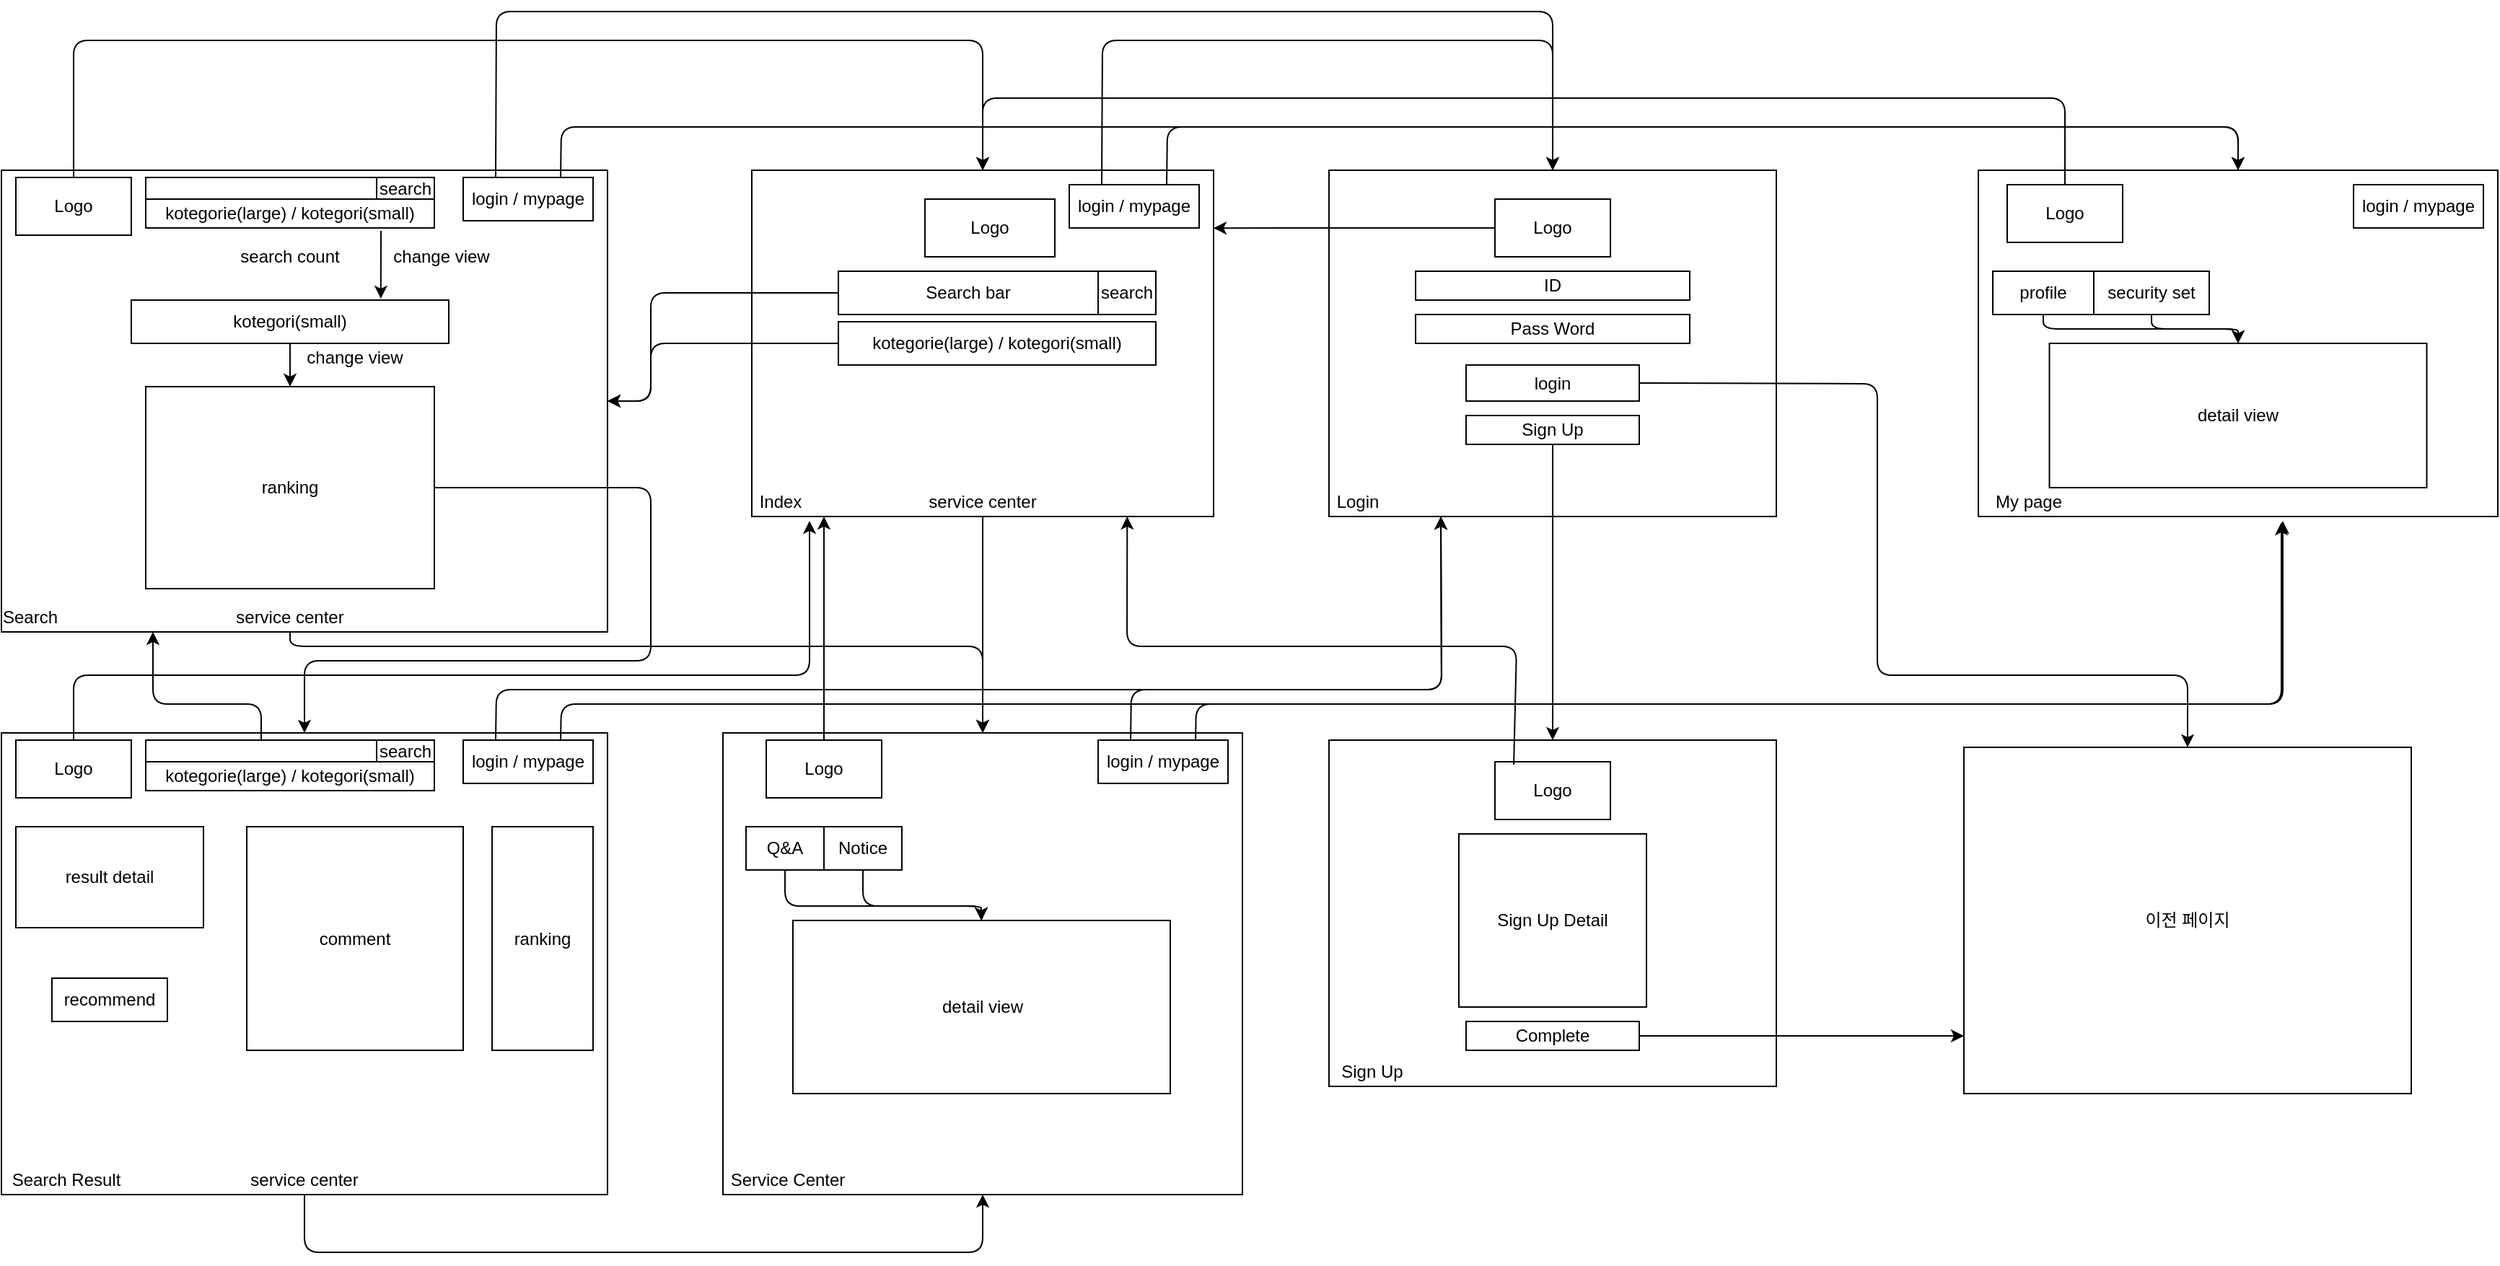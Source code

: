 <mxfile version="14.7.6" type="device"><diagram id="8TpxMtxNK7q4t6zKIySU" name="Page-1"><mxGraphModel dx="3197" dy="1323" grid="1" gridSize="10" guides="1" tooltips="1" connect="1" arrows="1" fold="1" page="1" pageScale="1" pageWidth="827" pageHeight="1169" math="0" shadow="0"><root><mxCell id="0"/><mxCell id="1" parent="0"/><mxCell id="Fu75VTkekyJbY4S9ZQV9-1" value="" style="rounded=0;whiteSpace=wrap;html=1;" vertex="1" parent="1"><mxGeometry x="240" y="130" width="320" height="240" as="geometry"/></mxCell><mxCell id="Fu75VTkekyJbY4S9ZQV9-2" value="Search bar" style="rounded=0;whiteSpace=wrap;html=1;" vertex="1" parent="1"><mxGeometry x="300" y="200" width="180" height="30" as="geometry"/></mxCell><mxCell id="Fu75VTkekyJbY4S9ZQV9-3" value="login / mypage" style="rounded=0;whiteSpace=wrap;html=1;" vertex="1" parent="1"><mxGeometry x="460" y="140" width="90" height="30" as="geometry"/></mxCell><mxCell id="Fu75VTkekyJbY4S9ZQV9-4" value="search" style="rounded=0;whiteSpace=wrap;html=1;" vertex="1" parent="1"><mxGeometry x="480" y="200" width="40" height="30" as="geometry"/></mxCell><mxCell id="Fu75VTkekyJbY4S9ZQV9-5" value="Index" style="text;html=1;strokeColor=none;fillColor=none;align=center;verticalAlign=middle;whiteSpace=wrap;rounded=0;" vertex="1" parent="1"><mxGeometry x="240" y="350" width="40" height="20" as="geometry"/></mxCell><mxCell id="Fu75VTkekyJbY4S9ZQV9-6" value="kotegorie(large) / kotegori(small)" style="rounded=0;whiteSpace=wrap;html=1;" vertex="1" parent="1"><mxGeometry x="300" y="235" width="220" height="30" as="geometry"/></mxCell><mxCell id="Fu75VTkekyJbY4S9ZQV9-9" value="" style="rounded=0;whiteSpace=wrap;html=1;" vertex="1" parent="1"><mxGeometry x="640" y="130" width="310" height="240" as="geometry"/></mxCell><mxCell id="Fu75VTkekyJbY4S9ZQV9-10" value="Login" style="text;html=1;strokeColor=none;fillColor=none;align=center;verticalAlign=middle;whiteSpace=wrap;rounded=0;" vertex="1" parent="1"><mxGeometry x="640" y="350" width="40" height="20" as="geometry"/></mxCell><mxCell id="Fu75VTkekyJbY4S9ZQV9-12" value="" style="rounded=0;whiteSpace=wrap;html=1;" vertex="1" parent="1"><mxGeometry x="-280" y="130" width="420" height="320" as="geometry"/></mxCell><mxCell id="Fu75VTkekyJbY4S9ZQV9-13" value="Search" style="text;html=1;strokeColor=none;fillColor=none;align=center;verticalAlign=middle;whiteSpace=wrap;rounded=0;" vertex="1" parent="1"><mxGeometry x="-280" y="430" width="40" height="20" as="geometry"/></mxCell><mxCell id="Fu75VTkekyJbY4S9ZQV9-15" value="" style="endArrow=classic;html=1;entryX=1;entryY=0.5;entryDx=0;entryDy=0;exitX=0;exitY=0.5;exitDx=0;exitDy=0;" edge="1" parent="1" source="Fu75VTkekyJbY4S9ZQV9-2" target="Fu75VTkekyJbY4S9ZQV9-12"><mxGeometry width="50" height="50" relative="1" as="geometry"><mxPoint x="210" y="250" as="sourcePoint"/><mxPoint x="230" y="400" as="targetPoint"/><Array as="points"><mxPoint x="170" y="215"/><mxPoint x="170" y="290"/></Array></mxGeometry></mxCell><mxCell id="Fu75VTkekyJbY4S9ZQV9-16" value="" style="endArrow=classic;html=1;exitX=0;exitY=0.5;exitDx=0;exitDy=0;entryX=1;entryY=0.5;entryDx=0;entryDy=0;" edge="1" parent="1" source="Fu75VTkekyJbY4S9ZQV9-6" target="Fu75VTkekyJbY4S9ZQV9-12"><mxGeometry width="50" height="50" relative="1" as="geometry"><mxPoint x="180" y="450" as="sourcePoint"/><mxPoint x="140" y="250" as="targetPoint"/><Array as="points"><mxPoint x="170" y="250"/><mxPoint x="170" y="290"/></Array></mxGeometry></mxCell><mxCell id="Fu75VTkekyJbY4S9ZQV9-19" value="" style="rounded=0;whiteSpace=wrap;html=1;" vertex="1" parent="1"><mxGeometry x="-180" y="135" width="160" height="15" as="geometry"/></mxCell><mxCell id="Fu75VTkekyJbY4S9ZQV9-20" value="search" style="rounded=0;whiteSpace=wrap;html=1;" vertex="1" parent="1"><mxGeometry x="-20" y="135" width="40" height="15" as="geometry"/></mxCell><mxCell id="Fu75VTkekyJbY4S9ZQV9-21" value="kotegorie(large) / kotegori(small)" style="rounded=0;whiteSpace=wrap;html=1;" vertex="1" parent="1"><mxGeometry x="-180" y="150" width="200" height="20" as="geometry"/></mxCell><mxCell id="Fu75VTkekyJbY4S9ZQV9-23" value="login / mypage" style="rounded=0;whiteSpace=wrap;html=1;" vertex="1" parent="1"><mxGeometry x="40" y="135" width="90" height="30" as="geometry"/></mxCell><mxCell id="Fu75VTkekyJbY4S9ZQV9-24" value="Logo" style="rounded=0;whiteSpace=wrap;html=1;" vertex="1" parent="1"><mxGeometry x="360" y="150" width="90" height="40" as="geometry"/></mxCell><mxCell id="Fu75VTkekyJbY4S9ZQV9-25" value="Logo" style="rounded=0;whiteSpace=wrap;html=1;" vertex="1" parent="1"><mxGeometry x="-270" y="135" width="80" height="40" as="geometry"/></mxCell><mxCell id="Fu75VTkekyJbY4S9ZQV9-26" value="search count" style="text;html=1;strokeColor=none;fillColor=none;align=center;verticalAlign=middle;whiteSpace=wrap;rounded=0;" vertex="1" parent="1"><mxGeometry x="-120" y="180" width="80" height="20" as="geometry"/></mxCell><mxCell id="Fu75VTkekyJbY4S9ZQV9-28" value="kotegori(small)" style="rounded=0;whiteSpace=wrap;html=1;" vertex="1" parent="1"><mxGeometry x="-190" y="220" width="220" height="30" as="geometry"/></mxCell><mxCell id="Fu75VTkekyJbY4S9ZQV9-29" value="ranking" style="rounded=0;whiteSpace=wrap;html=1;" vertex="1" parent="1"><mxGeometry x="-180" y="280" width="200" height="140" as="geometry"/></mxCell><mxCell id="Fu75VTkekyJbY4S9ZQV9-30" value="" style="endArrow=classic;html=1;exitX=0.5;exitY=0;exitDx=0;exitDy=0;entryX=0.5;entryY=0;entryDx=0;entryDy=0;" edge="1" parent="1" source="Fu75VTkekyJbY4S9ZQV9-25" target="Fu75VTkekyJbY4S9ZQV9-1"><mxGeometry width="50" height="50" relative="1" as="geometry"><mxPoint x="170" y="320" as="sourcePoint"/><mxPoint x="400" y="40" as="targetPoint"/><Array as="points"><mxPoint x="-230" y="40"/><mxPoint x="400" y="40"/></Array></mxGeometry></mxCell><mxCell id="Fu75VTkekyJbY4S9ZQV9-31" value="" style="endArrow=classic;html=1;exitX=0.25;exitY=0;exitDx=0;exitDy=0;entryX=0.5;entryY=0;entryDx=0;entryDy=0;" edge="1" parent="1" source="Fu75VTkekyJbY4S9ZQV9-23" target="Fu75VTkekyJbY4S9ZQV9-9"><mxGeometry width="50" height="50" relative="1" as="geometry"><mxPoint x="85" y="125" as="sourcePoint"/><mxPoint x="715" y="120" as="targetPoint"/><Array as="points"><mxPoint x="63" y="20"/><mxPoint x="400" y="20"/><mxPoint x="795" y="20"/></Array></mxGeometry></mxCell><mxCell id="Fu75VTkekyJbY4S9ZQV9-32" value="" style="endArrow=classic;html=1;exitX=0.25;exitY=0;exitDx=0;exitDy=0;entryX=0.5;entryY=0;entryDx=0;entryDy=0;" edge="1" parent="1" source="Fu75VTkekyJbY4S9ZQV9-3" target="Fu75VTkekyJbY4S9ZQV9-9"><mxGeometry width="50" height="50" relative="1" as="geometry"><mxPoint x="280" y="350" as="sourcePoint"/><mxPoint x="820" y="130" as="targetPoint"/><Array as="points"><mxPoint x="483" y="40"/><mxPoint x="620" y="40"/><mxPoint x="795" y="40"/></Array></mxGeometry></mxCell><mxCell id="Fu75VTkekyJbY4S9ZQV9-33" value="" style="endArrow=classic;html=1;exitX=0.5;exitY=1;exitDx=0;exitDy=0;entryX=0.5;entryY=0;entryDx=0;entryDy=0;" edge="1" parent="1" source="Fu75VTkekyJbY4S9ZQV9-28" target="Fu75VTkekyJbY4S9ZQV9-29"><mxGeometry width="50" height="50" relative="1" as="geometry"><mxPoint x="280" y="470" as="sourcePoint"/><mxPoint x="330" y="420" as="targetPoint"/></mxGeometry></mxCell><mxCell id="Fu75VTkekyJbY4S9ZQV9-34" value="change view" style="text;html=1;strokeColor=none;fillColor=none;align=center;verticalAlign=middle;whiteSpace=wrap;rounded=0;" vertex="1" parent="1"><mxGeometry x="-75" y="250" width="80" height="20" as="geometry"/></mxCell><mxCell id="Fu75VTkekyJbY4S9ZQV9-36" value="service center" style="text;html=1;strokeColor=none;fillColor=none;align=center;verticalAlign=middle;whiteSpace=wrap;rounded=0;" vertex="1" parent="1"><mxGeometry x="340" y="350" width="120" height="20" as="geometry"/></mxCell><mxCell id="Fu75VTkekyJbY4S9ZQV9-38" value="" style="rounded=0;whiteSpace=wrap;html=1;" vertex="1" parent="1"><mxGeometry x="-280" y="520" width="420" height="320" as="geometry"/></mxCell><mxCell id="Fu75VTkekyJbY4S9ZQV9-39" value="Search Result" style="text;html=1;strokeColor=none;fillColor=none;align=center;verticalAlign=middle;whiteSpace=wrap;rounded=0;" vertex="1" parent="1"><mxGeometry x="-280" y="820" width="90" height="20" as="geometry"/></mxCell><mxCell id="Fu75VTkekyJbY4S9ZQV9-40" value="" style="rounded=0;whiteSpace=wrap;html=1;" vertex="1" parent="1"><mxGeometry x="-180" y="525" width="160" height="15" as="geometry"/></mxCell><mxCell id="Fu75VTkekyJbY4S9ZQV9-41" value="search" style="rounded=0;whiteSpace=wrap;html=1;" vertex="1" parent="1"><mxGeometry x="-20" y="525" width="40" height="15" as="geometry"/></mxCell><mxCell id="Fu75VTkekyJbY4S9ZQV9-42" value="kotegorie(large) / kotegori(small)" style="rounded=0;whiteSpace=wrap;html=1;" vertex="1" parent="1"><mxGeometry x="-180" y="540" width="200" height="20" as="geometry"/></mxCell><mxCell id="Fu75VTkekyJbY4S9ZQV9-43" value="login / mypage" style="rounded=0;whiteSpace=wrap;html=1;" vertex="1" parent="1"><mxGeometry x="40" y="525" width="90" height="30" as="geometry"/></mxCell><mxCell id="Fu75VTkekyJbY4S9ZQV9-44" value="Logo" style="rounded=0;whiteSpace=wrap;html=1;" vertex="1" parent="1"><mxGeometry x="-270" y="525" width="80" height="40" as="geometry"/></mxCell><mxCell id="Fu75VTkekyJbY4S9ZQV9-46" value="result detail" style="rounded=0;whiteSpace=wrap;html=1;" vertex="1" parent="1"><mxGeometry x="-270" y="585" width="130" height="70" as="geometry"/></mxCell><mxCell id="Fu75VTkekyJbY4S9ZQV9-47" value="ranking" style="rounded=0;whiteSpace=wrap;html=1;" vertex="1" parent="1"><mxGeometry x="60" y="585" width="70" height="155" as="geometry"/></mxCell><mxCell id="Fu75VTkekyJbY4S9ZQV9-50" value="comment" style="rounded=0;whiteSpace=wrap;html=1;" vertex="1" parent="1"><mxGeometry x="-110" y="585" width="150" height="155" as="geometry"/></mxCell><mxCell id="Fu75VTkekyJbY4S9ZQV9-51" value="service center" style="text;html=1;strokeColor=none;fillColor=none;align=center;verticalAlign=middle;whiteSpace=wrap;rounded=0;" vertex="1" parent="1"><mxGeometry x="-140" y="430" width="120" height="20" as="geometry"/></mxCell><mxCell id="Fu75VTkekyJbY4S9ZQV9-52" value="service center" style="text;html=1;strokeColor=none;fillColor=none;align=center;verticalAlign=middle;whiteSpace=wrap;rounded=0;" vertex="1" parent="1"><mxGeometry x="-130" y="820" width="120" height="20" as="geometry"/></mxCell><mxCell id="Fu75VTkekyJbY4S9ZQV9-53" value="recommend" style="rounded=0;whiteSpace=wrap;html=1;" vertex="1" parent="1"><mxGeometry x="-245" y="690" width="80" height="30" as="geometry"/></mxCell><mxCell id="Fu75VTkekyJbY4S9ZQV9-55" value="" style="endArrow=classic;html=1;exitX=1;exitY=0.5;exitDx=0;exitDy=0;entryX=0.5;entryY=0;entryDx=0;entryDy=0;" edge="1" parent="1" source="Fu75VTkekyJbY4S9ZQV9-29" target="Fu75VTkekyJbY4S9ZQV9-38"><mxGeometry width="50" height="50" relative="1" as="geometry"><mxPoint x="280" y="470" as="sourcePoint"/><mxPoint x="170" y="540" as="targetPoint"/><Array as="points"><mxPoint x="170" y="350"/><mxPoint x="170" y="470"/><mxPoint x="-70" y="470"/></Array></mxGeometry></mxCell><mxCell id="Fu75VTkekyJbY4S9ZQV9-56" value="" style="endArrow=classic;html=1;exitX=0.5;exitY=0;exitDx=0;exitDy=0;" edge="1" parent="1" source="Fu75VTkekyJbY4S9ZQV9-44"><mxGeometry width="50" height="50" relative="1" as="geometry"><mxPoint x="280" y="470" as="sourcePoint"/><mxPoint x="280" y="373" as="targetPoint"/><Array as="points"><mxPoint x="-230" y="480"/><mxPoint x="280" y="480"/><mxPoint x="280" y="430"/></Array></mxGeometry></mxCell><mxCell id="Fu75VTkekyJbY4S9ZQV9-58" value="" style="rounded=0;whiteSpace=wrap;html=1;" vertex="1" parent="1"><mxGeometry x="220" y="520" width="360" height="320" as="geometry"/></mxCell><mxCell id="Fu75VTkekyJbY4S9ZQV9-63" value="login / mypage" style="rounded=0;whiteSpace=wrap;html=1;" vertex="1" parent="1"><mxGeometry x="480" y="525" width="90" height="30" as="geometry"/></mxCell><mxCell id="Fu75VTkekyJbY4S9ZQV9-64" value="Logo" style="rounded=0;whiteSpace=wrap;html=1;" vertex="1" parent="1"><mxGeometry x="250" y="525" width="80" height="40" as="geometry"/></mxCell><mxCell id="Fu75VTkekyJbY4S9ZQV9-70" value="Service Center" style="text;html=1;strokeColor=none;fillColor=none;align=center;verticalAlign=middle;whiteSpace=wrap;rounded=0;" vertex="1" parent="1"><mxGeometry x="220" y="820" width="90" height="20" as="geometry"/></mxCell><mxCell id="Fu75VTkekyJbY4S9ZQV9-71" value="Q&amp;amp;A" style="rounded=0;whiteSpace=wrap;html=1;" vertex="1" parent="1"><mxGeometry x="236" y="585" width="54" height="30" as="geometry"/></mxCell><mxCell id="Fu75VTkekyJbY4S9ZQV9-72" value="Notice" style="rounded=0;whiteSpace=wrap;html=1;" vertex="1" parent="1"><mxGeometry x="290" y="585" width="54" height="30" as="geometry"/></mxCell><mxCell id="Fu75VTkekyJbY4S9ZQV9-73" value="detail view" style="rounded=0;whiteSpace=wrap;html=1;" vertex="1" parent="1"><mxGeometry x="268.5" y="650" width="261.5" height="120" as="geometry"/></mxCell><mxCell id="Fu75VTkekyJbY4S9ZQV9-74" value="" style="endArrow=classic;html=1;exitX=0.5;exitY=0;exitDx=0;exitDy=0;" edge="1" parent="1" source="Fu75VTkekyJbY4S9ZQV9-64"><mxGeometry width="50" height="50" relative="1" as="geometry"><mxPoint x="280" y="520" as="sourcePoint"/><mxPoint x="290" y="370" as="targetPoint"/></mxGeometry></mxCell><mxCell id="Fu75VTkekyJbY4S9ZQV9-75" value="" style="rounded=0;whiteSpace=wrap;html=1;" vertex="1" parent="1"><mxGeometry x="640" y="525" width="310" height="240" as="geometry"/></mxCell><mxCell id="Fu75VTkekyJbY4S9ZQV9-76" value="Sign Up" style="text;html=1;strokeColor=none;fillColor=none;align=center;verticalAlign=middle;whiteSpace=wrap;rounded=0;" vertex="1" parent="1"><mxGeometry x="640" y="745" width="60" height="20" as="geometry"/></mxCell><mxCell id="Fu75VTkekyJbY4S9ZQV9-78" value="" style="endArrow=classic;html=1;exitX=0.5;exitY=1;exitDx=0;exitDy=0;" edge="1" parent="1" source="Fu75VTkekyJbY4S9ZQV9-71"><mxGeometry width="50" height="50" relative="1" as="geometry"><mxPoint x="280" y="460" as="sourcePoint"/><mxPoint x="399" y="650" as="targetPoint"/><Array as="points"><mxPoint x="263" y="640"/><mxPoint x="330" y="640"/><mxPoint x="399" y="640"/></Array></mxGeometry></mxCell><mxCell id="Fu75VTkekyJbY4S9ZQV9-80" value="" style="endArrow=classic;html=1;entryX=0.5;entryY=0;entryDx=0;entryDy=0;exitX=0.5;exitY=1;exitDx=0;exitDy=0;" edge="1" parent="1" source="Fu75VTkekyJbY4S9ZQV9-72" target="Fu75VTkekyJbY4S9ZQV9-73"><mxGeometry width="50" height="50" relative="1" as="geometry"><mxPoint x="280" y="460" as="sourcePoint"/><mxPoint x="330" y="410" as="targetPoint"/><Array as="points"><mxPoint x="317" y="640"/><mxPoint x="399" y="640"/></Array></mxGeometry></mxCell><mxCell id="Fu75VTkekyJbY4S9ZQV9-81" value="Logo" style="rounded=0;whiteSpace=wrap;html=1;" vertex="1" parent="1"><mxGeometry x="755" y="150" width="80" height="40" as="geometry"/></mxCell><mxCell id="Fu75VTkekyJbY4S9ZQV9-82" value="ID" style="rounded=0;whiteSpace=wrap;html=1;" vertex="1" parent="1"><mxGeometry x="700" y="200" width="190" height="20" as="geometry"/></mxCell><mxCell id="Fu75VTkekyJbY4S9ZQV9-83" value="Pass Word" style="rounded=0;whiteSpace=wrap;html=1;" vertex="1" parent="1"><mxGeometry x="700" y="230" width="190" height="20" as="geometry"/></mxCell><mxCell id="Fu75VTkekyJbY4S9ZQV9-84" value="login" style="rounded=0;whiteSpace=wrap;html=1;" vertex="1" parent="1"><mxGeometry x="735" y="265" width="120" height="25" as="geometry"/></mxCell><mxCell id="Fu75VTkekyJbY4S9ZQV9-85" value="Sign Up" style="rounded=0;whiteSpace=wrap;html=1;" vertex="1" parent="1"><mxGeometry x="735" y="300" width="120" height="20" as="geometry"/></mxCell><mxCell id="Fu75VTkekyJbY4S9ZQV9-86" value="Logo" style="rounded=0;whiteSpace=wrap;html=1;" vertex="1" parent="1"><mxGeometry x="755" y="540" width="80" height="40" as="geometry"/></mxCell><mxCell id="Fu75VTkekyJbY4S9ZQV9-87" value="Sign Up Detail" style="rounded=0;whiteSpace=wrap;html=1;" vertex="1" parent="1"><mxGeometry x="730" y="590" width="130" height="120" as="geometry"/></mxCell><mxCell id="Fu75VTkekyJbY4S9ZQV9-88" value="" style="endArrow=classic;html=1;entryX=0.5;entryY=0;entryDx=0;entryDy=0;exitX=0.5;exitY=1;exitDx=0;exitDy=0;" edge="1" parent="1" source="Fu75VTkekyJbY4S9ZQV9-85" target="Fu75VTkekyJbY4S9ZQV9-75"><mxGeometry width="50" height="50" relative="1" as="geometry"><mxPoint x="280" y="460" as="sourcePoint"/><mxPoint x="330" y="410" as="targetPoint"/></mxGeometry></mxCell><mxCell id="Fu75VTkekyJbY4S9ZQV9-91" value="" style="endArrow=classic;html=1;exitX=0.5;exitY=1;exitDx=0;exitDy=0;" edge="1" parent="1" source="Fu75VTkekyJbY4S9ZQV9-51"><mxGeometry width="50" height="50" relative="1" as="geometry"><mxPoint x="-90" y="460" as="sourcePoint"/><mxPoint x="400" y="520" as="targetPoint"/><Array as="points"><mxPoint x="-80" y="460"/><mxPoint x="340" y="460"/><mxPoint x="400" y="460"/></Array></mxGeometry></mxCell><mxCell id="Fu75VTkekyJbY4S9ZQV9-92" value="" style="endArrow=classic;html=1;entryX=0.5;entryY=0;entryDx=0;entryDy=0;" edge="1" parent="1" target="Fu75VTkekyJbY4S9ZQV9-58"><mxGeometry width="50" height="50" relative="1" as="geometry"><mxPoint x="400" y="370" as="sourcePoint"/><mxPoint x="330" y="410" as="targetPoint"/></mxGeometry></mxCell><mxCell id="Fu75VTkekyJbY4S9ZQV9-93" value="" style="endArrow=classic;html=1;exitX=0.5;exitY=1;exitDx=0;exitDy=0;entryX=0.5;entryY=1;entryDx=0;entryDy=0;" edge="1" parent="1" source="Fu75VTkekyJbY4S9ZQV9-52" target="Fu75VTkekyJbY4S9ZQV9-58"><mxGeometry width="50" height="50" relative="1" as="geometry"><mxPoint x="280" y="580" as="sourcePoint"/><mxPoint x="330" y="530" as="targetPoint"/><Array as="points"><mxPoint x="-70" y="880"/><mxPoint x="400" y="880"/></Array></mxGeometry></mxCell><mxCell id="Fu75VTkekyJbY4S9ZQV9-94" value="" style="endArrow=classic;html=1;exitX=0.5;exitY=0;exitDx=0;exitDy=0;entryX=0.25;entryY=1;entryDx=0;entryDy=0;" edge="1" parent="1" source="Fu75VTkekyJbY4S9ZQV9-40" target="Fu75VTkekyJbY4S9ZQV9-12"><mxGeometry width="50" height="50" relative="1" as="geometry"><mxPoint x="280" y="460" as="sourcePoint"/><mxPoint x="330" y="410" as="targetPoint"/><Array as="points"><mxPoint x="-100" y="500"/><mxPoint x="-175" y="500"/></Array></mxGeometry></mxCell><mxCell id="Fu75VTkekyJbY4S9ZQV9-95" value="" style="endArrow=classic;html=1;exitX=0.25;exitY=0;exitDx=0;exitDy=0;entryX=0.25;entryY=1;entryDx=0;entryDy=0;" edge="1" parent="1" source="Fu75VTkekyJbY4S9ZQV9-43" target="Fu75VTkekyJbY4S9ZQV9-9"><mxGeometry width="50" height="50" relative="1" as="geometry"><mxPoint x="280" y="460" as="sourcePoint"/><mxPoint x="330" y="410" as="targetPoint"/><Array as="points"><mxPoint x="63" y="490"/><mxPoint x="718" y="490"/></Array></mxGeometry></mxCell><mxCell id="Fu75VTkekyJbY4S9ZQV9-97" value="이전 페이지" style="rounded=0;whiteSpace=wrap;html=1;" vertex="1" parent="1"><mxGeometry x="1080" y="530" width="310" height="240" as="geometry"/></mxCell><mxCell id="Fu75VTkekyJbY4S9ZQV9-101" value="" style="endArrow=classic;html=1;entryX=0.5;entryY=0;entryDx=0;entryDy=0;exitX=1;exitY=0.5;exitDx=0;exitDy=0;" edge="1" parent="1" source="Fu75VTkekyJbY4S9ZQV9-84" target="Fu75VTkekyJbY4S9ZQV9-97"><mxGeometry width="50" height="50" relative="1" as="geometry"><mxPoint x="800" y="460" as="sourcePoint"/><mxPoint x="850" y="410" as="targetPoint"/><Array as="points"><mxPoint x="1020" y="278"/><mxPoint x="1020" y="480"/><mxPoint x="1235" y="480"/></Array></mxGeometry></mxCell><mxCell id="Fu75VTkekyJbY4S9ZQV9-102" value="Complete" style="rounded=0;whiteSpace=wrap;html=1;" vertex="1" parent="1"><mxGeometry x="735" y="720" width="120" height="20" as="geometry"/></mxCell><mxCell id="Fu75VTkekyJbY4S9ZQV9-103" value="" style="endArrow=classic;html=1;exitX=1;exitY=0.5;exitDx=0;exitDy=0;" edge="1" parent="1" source="Fu75VTkekyJbY4S9ZQV9-102"><mxGeometry width="50" height="50" relative="1" as="geometry"><mxPoint x="800" y="460" as="sourcePoint"/><mxPoint x="1080" y="730" as="targetPoint"/></mxGeometry></mxCell><mxCell id="Fu75VTkekyJbY4S9ZQV9-106" value="" style="rounded=0;whiteSpace=wrap;html=1;" vertex="1" parent="1"><mxGeometry x="1090" y="130" width="360" height="240" as="geometry"/></mxCell><mxCell id="Fu75VTkekyJbY4S9ZQV9-107" value="Logo" style="rounded=0;whiteSpace=wrap;html=1;" vertex="1" parent="1"><mxGeometry x="1110" y="140" width="80" height="40" as="geometry"/></mxCell><mxCell id="Fu75VTkekyJbY4S9ZQV9-108" value="login / mypage" style="rounded=0;whiteSpace=wrap;html=1;" vertex="1" parent="1"><mxGeometry x="1350" y="140" width="90" height="30" as="geometry"/></mxCell><mxCell id="Fu75VTkekyJbY4S9ZQV9-109" value="My page" style="text;html=1;strokeColor=none;fillColor=none;align=center;verticalAlign=middle;whiteSpace=wrap;rounded=0;" vertex="1" parent="1"><mxGeometry x="1090" y="350" width="70" height="20" as="geometry"/></mxCell><mxCell id="Fu75VTkekyJbY4S9ZQV9-110" value="profile" style="rounded=0;whiteSpace=wrap;html=1;" vertex="1" parent="1"><mxGeometry x="1100" y="200" width="70" height="30" as="geometry"/></mxCell><mxCell id="Fu75VTkekyJbY4S9ZQV9-111" value="security set" style="rounded=0;whiteSpace=wrap;html=1;" vertex="1" parent="1"><mxGeometry x="1170" y="200" width="80" height="30" as="geometry"/></mxCell><mxCell id="Fu75VTkekyJbY4S9ZQV9-112" value="detail view" style="rounded=0;whiteSpace=wrap;html=1;" vertex="1" parent="1"><mxGeometry x="1139.25" y="250" width="261.5" height="100" as="geometry"/></mxCell><mxCell id="Fu75VTkekyJbY4S9ZQV9-113" value="" style="endArrow=classic;html=1;exitX=0.163;exitY=0.05;exitDx=0;exitDy=0;entryX=0.813;entryY=1;entryDx=0;entryDy=0;entryPerimeter=0;exitPerimeter=0;" edge="1" parent="1" source="Fu75VTkekyJbY4S9ZQV9-86" target="Fu75VTkekyJbY4S9ZQV9-1"><mxGeometry width="50" height="50" relative="1" as="geometry"><mxPoint x="470" y="340" as="sourcePoint"/><mxPoint x="520" y="290" as="targetPoint"/><Array as="points"><mxPoint x="770" y="460"/><mxPoint x="500" y="460"/></Array></mxGeometry></mxCell><mxCell id="Fu75VTkekyJbY4S9ZQV9-114" value="" style="endArrow=classic;html=1;exitX=0;exitY=0.5;exitDx=0;exitDy=0;entryX=1;entryY=0.167;entryDx=0;entryDy=0;entryPerimeter=0;" edge="1" parent="1" source="Fu75VTkekyJbY4S9ZQV9-81" target="Fu75VTkekyJbY4S9ZQV9-1"><mxGeometry width="50" height="50" relative="1" as="geometry"><mxPoint x="410" y="340" as="sourcePoint"/><mxPoint x="460" y="290" as="targetPoint"/></mxGeometry></mxCell><mxCell id="Fu75VTkekyJbY4S9ZQV9-115" value="" style="endArrow=classic;html=1;exitX=0.5;exitY=0;exitDx=0;exitDy=0;entryX=0.5;entryY=0;entryDx=0;entryDy=0;" edge="1" parent="1" source="Fu75VTkekyJbY4S9ZQV9-107" target="Fu75VTkekyJbY4S9ZQV9-1"><mxGeometry width="50" height="50" relative="1" as="geometry"><mxPoint x="600" y="340" as="sourcePoint"/><mxPoint x="650" y="290" as="targetPoint"/><Array as="points"><mxPoint x="1150" y="80"/><mxPoint x="400" y="80"/></Array></mxGeometry></mxCell><mxCell id="Fu75VTkekyJbY4S9ZQV9-116" value="" style="endArrow=classic;html=1;exitX=0.815;exitY=1.1;exitDx=0;exitDy=0;exitPerimeter=0;entryX=0.786;entryY=-0.033;entryDx=0;entryDy=0;entryPerimeter=0;" edge="1" parent="1" source="Fu75VTkekyJbY4S9ZQV9-21" target="Fu75VTkekyJbY4S9ZQV9-28"><mxGeometry width="50" height="50" relative="1" as="geometry"><mxPoint x="30" y="340" as="sourcePoint"/><mxPoint x="80" y="290" as="targetPoint"/></mxGeometry></mxCell><mxCell id="Fu75VTkekyJbY4S9ZQV9-117" value="change view" style="text;html=1;strokeColor=none;fillColor=none;align=center;verticalAlign=middle;whiteSpace=wrap;rounded=0;" vertex="1" parent="1"><mxGeometry x="-10" y="180" width="70" height="20" as="geometry"/></mxCell><mxCell id="Fu75VTkekyJbY4S9ZQV9-119" value="" style="endArrow=classic;html=1;exitX=0.25;exitY=0;exitDx=0;exitDy=0;entryX=0.25;entryY=1;entryDx=0;entryDy=0;" edge="1" parent="1" source="Fu75VTkekyJbY4S9ZQV9-63" target="Fu75VTkekyJbY4S9ZQV9-9"><mxGeometry width="50" height="50" relative="1" as="geometry"><mxPoint x="420" y="450" as="sourcePoint"/><mxPoint x="722" y="370" as="targetPoint"/><Array as="points"><mxPoint x="503" y="490"/><mxPoint x="718" y="490"/></Array></mxGeometry></mxCell><mxCell id="Fu75VTkekyJbY4S9ZQV9-120" value="" style="endArrow=classic;html=1;exitX=0.5;exitY=1;exitDx=0;exitDy=0;entryX=0.5;entryY=0;entryDx=0;entryDy=0;" edge="1" parent="1" source="Fu75VTkekyJbY4S9ZQV9-110" target="Fu75VTkekyJbY4S9ZQV9-112"><mxGeometry width="50" height="50" relative="1" as="geometry"><mxPoint x="760" y="450" as="sourcePoint"/><mxPoint x="810" y="400" as="targetPoint"/><Array as="points"><mxPoint x="1135" y="240"/><mxPoint x="1270" y="240"/></Array></mxGeometry></mxCell><mxCell id="Fu75VTkekyJbY4S9ZQV9-121" value="" style="endArrow=classic;html=1;exitX=0.5;exitY=1;exitDx=0;exitDy=0;entryX=0.5;entryY=0;entryDx=0;entryDy=0;" edge="1" parent="1" source="Fu75VTkekyJbY4S9ZQV9-111" target="Fu75VTkekyJbY4S9ZQV9-112"><mxGeometry width="50" height="50" relative="1" as="geometry"><mxPoint x="760" y="450" as="sourcePoint"/><mxPoint x="810" y="400" as="targetPoint"/><Array as="points"><mxPoint x="1210" y="240"/><mxPoint x="1270" y="240"/></Array></mxGeometry></mxCell><mxCell id="Fu75VTkekyJbY4S9ZQV9-122" value="" style="endArrow=classic;html=1;exitX=0.75;exitY=0;exitDx=0;exitDy=0;entryX=0.586;entryY=1.013;entryDx=0;entryDy=0;entryPerimeter=0;" edge="1" parent="1" source="Fu75VTkekyJbY4S9ZQV9-63" target="Fu75VTkekyJbY4S9ZQV9-106"><mxGeometry width="50" height="50" relative="1" as="geometry"><mxPoint x="760" y="450" as="sourcePoint"/><mxPoint x="810" y="400" as="targetPoint"/><Array as="points"><mxPoint x="548" y="500"/><mxPoint x="1301" y="500"/></Array></mxGeometry></mxCell><mxCell id="Fu75VTkekyJbY4S9ZQV9-123" value="" style="endArrow=classic;html=1;exitX=0.75;exitY=0;exitDx=0;exitDy=0;" edge="1" parent="1" source="Fu75VTkekyJbY4S9ZQV9-43"><mxGeometry width="50" height="50" relative="1" as="geometry"><mxPoint x="270" y="450" as="sourcePoint"/><mxPoint x="1300" y="374" as="targetPoint"/><Array as="points"><mxPoint x="108" y="500"/><mxPoint x="1300" y="500"/></Array></mxGeometry></mxCell><mxCell id="Fu75VTkekyJbY4S9ZQV9-124" value="" style="endArrow=classic;html=1;exitX=0.75;exitY=0;exitDx=0;exitDy=0;entryX=0.5;entryY=0;entryDx=0;entryDy=0;" edge="1" parent="1" source="Fu75VTkekyJbY4S9ZQV9-23" target="Fu75VTkekyJbY4S9ZQV9-106"><mxGeometry width="50" height="50" relative="1" as="geometry"><mxPoint x="540" y="330" as="sourcePoint"/><mxPoint x="590" y="280" as="targetPoint"/><Array as="points"><mxPoint x="108" y="100"/><mxPoint x="1270" y="100"/></Array></mxGeometry></mxCell><mxCell id="Fu75VTkekyJbY4S9ZQV9-125" value="" style="endArrow=classic;html=1;exitX=0.75;exitY=0;exitDx=0;exitDy=0;" edge="1" parent="1" source="Fu75VTkekyJbY4S9ZQV9-3"><mxGeometry width="50" height="50" relative="1" as="geometry"><mxPoint x="550" y="330" as="sourcePoint"/><mxPoint x="1270" y="130" as="targetPoint"/><Array as="points"><mxPoint x="528" y="100"/><mxPoint x="1270" y="100"/></Array></mxGeometry></mxCell></root></mxGraphModel></diagram></mxfile>